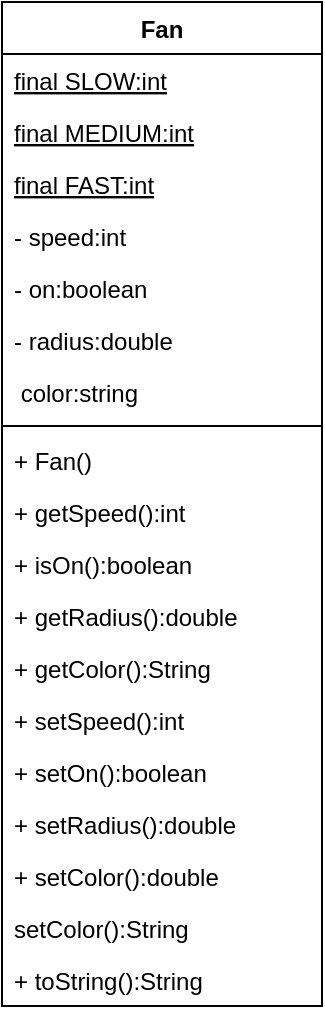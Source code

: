 <mxfile version="12.2.2" type="device" pages="1"><diagram name="Page-1" id="9f46799a-70d6-7492-0946-bef42562c5a5"><mxGraphModel dx="838" dy="480" grid="1" gridSize="10" guides="1" tooltips="1" connect="1" arrows="1" fold="1" page="1" pageScale="1" pageWidth="1100" pageHeight="850" background="#ffffff" math="0" shadow="0"><root><mxCell id="0"/><mxCell id="1" parent="0"/><mxCell id="Nlvmzzfe5_dehAegq2SX-1" value="Fan" style="swimlane;fontStyle=1;align=center;verticalAlign=top;childLayout=stackLayout;horizontal=1;startSize=26;horizontalStack=0;resizeParent=1;resizeParentMax=0;resizeLast=0;collapsible=1;marginBottom=0;" vertex="1" parent="1"><mxGeometry x="20" y="20" width="160" height="502" as="geometry"/></mxCell><mxCell id="Nlvmzzfe5_dehAegq2SX-6" value="final SLOW:int" style="text;strokeColor=none;fillColor=none;align=left;verticalAlign=top;spacingLeft=4;spacingRight=4;overflow=hidden;rotatable=0;points=[[0,0.5],[1,0.5]];portConstraint=eastwest;fontStyle=4" vertex="1" parent="Nlvmzzfe5_dehAegq2SX-1"><mxGeometry y="26" width="160" height="26" as="geometry"/></mxCell><mxCell id="Nlvmzzfe5_dehAegq2SX-12" value="final MEDIUM:int" style="text;strokeColor=none;fillColor=none;align=left;verticalAlign=top;spacingLeft=4;spacingRight=4;overflow=hidden;rotatable=0;points=[[0,0.5],[1,0.5]];portConstraint=eastwest;fontStyle=4" vertex="1" parent="Nlvmzzfe5_dehAegq2SX-1"><mxGeometry y="52" width="160" height="26" as="geometry"/></mxCell><mxCell id="Nlvmzzfe5_dehAegq2SX-11" value="final FAST:int&#10;" style="text;strokeColor=none;fillColor=none;align=left;verticalAlign=top;spacingLeft=4;spacingRight=4;overflow=hidden;rotatable=0;points=[[0,0.5],[1,0.5]];portConstraint=eastwest;fontStyle=4" vertex="1" parent="Nlvmzzfe5_dehAegq2SX-1"><mxGeometry y="78" width="160" height="26" as="geometry"/></mxCell><mxCell id="Nlvmzzfe5_dehAegq2SX-10" value="- speed:int" style="text;strokeColor=none;fillColor=none;align=left;verticalAlign=top;spacingLeft=4;spacingRight=4;overflow=hidden;rotatable=0;points=[[0,0.5],[1,0.5]];portConstraint=eastwest;" vertex="1" parent="Nlvmzzfe5_dehAegq2SX-1"><mxGeometry y="104" width="160" height="26" as="geometry"/></mxCell><mxCell id="Nlvmzzfe5_dehAegq2SX-9" value="- on:boolean" style="text;strokeColor=none;fillColor=none;align=left;verticalAlign=top;spacingLeft=4;spacingRight=4;overflow=hidden;rotatable=0;points=[[0,0.5],[1,0.5]];portConstraint=eastwest;" vertex="1" parent="Nlvmzzfe5_dehAegq2SX-1"><mxGeometry y="130" width="160" height="26" as="geometry"/></mxCell><mxCell id="Nlvmzzfe5_dehAegq2SX-20" value="- radius:double" style="text;strokeColor=none;fillColor=none;align=left;verticalAlign=top;spacingLeft=4;spacingRight=4;overflow=hidden;rotatable=0;points=[[0,0.5],[1,0.5]];portConstraint=eastwest;" vertex="1" parent="Nlvmzzfe5_dehAegq2SX-1"><mxGeometry y="156" width="160" height="26" as="geometry"/></mxCell><mxCell id="Nlvmzzfe5_dehAegq2SX-7" value=" color:string" style="text;strokeColor=none;fillColor=none;align=left;verticalAlign=top;spacingLeft=4;spacingRight=4;overflow=hidden;rotatable=0;points=[[0,0.5],[1,0.5]];portConstraint=eastwest;" vertex="1" parent="Nlvmzzfe5_dehAegq2SX-1"><mxGeometry y="182" width="160" height="26" as="geometry"/></mxCell><mxCell id="Nlvmzzfe5_dehAegq2SX-3" value="" style="line;strokeWidth=1;fillColor=none;align=left;verticalAlign=middle;spacingTop=-1;spacingLeft=3;spacingRight=3;rotatable=0;labelPosition=right;points=[];portConstraint=eastwest;" vertex="1" parent="Nlvmzzfe5_dehAegq2SX-1"><mxGeometry y="208" width="160" height="8" as="geometry"/></mxCell><mxCell id="Nlvmzzfe5_dehAegq2SX-4" value="+ Fan()" style="text;strokeColor=none;fillColor=none;align=left;verticalAlign=top;spacingLeft=4;spacingRight=4;overflow=hidden;rotatable=0;points=[[0,0.5],[1,0.5]];portConstraint=eastwest;" vertex="1" parent="Nlvmzzfe5_dehAegq2SX-1"><mxGeometry y="216" width="160" height="26" as="geometry"/></mxCell><mxCell id="Nlvmzzfe5_dehAegq2SX-13" value="+ getSpeed():int" style="text;strokeColor=none;fillColor=none;align=left;verticalAlign=top;spacingLeft=4;spacingRight=4;overflow=hidden;rotatable=0;points=[[0,0.5],[1,0.5]];portConstraint=eastwest;" vertex="1" parent="Nlvmzzfe5_dehAegq2SX-1"><mxGeometry y="242" width="160" height="26" as="geometry"/></mxCell><mxCell id="Nlvmzzfe5_dehAegq2SX-14" value="+ isOn():boolean" style="text;strokeColor=none;fillColor=none;align=left;verticalAlign=top;spacingLeft=4;spacingRight=4;overflow=hidden;rotatable=0;points=[[0,0.5],[1,0.5]];portConstraint=eastwest;" vertex="1" parent="Nlvmzzfe5_dehAegq2SX-1"><mxGeometry y="268" width="160" height="26" as="geometry"/></mxCell><mxCell id="Nlvmzzfe5_dehAegq2SX-15" value="+ getRadius():double" style="text;strokeColor=none;fillColor=none;align=left;verticalAlign=top;spacingLeft=4;spacingRight=4;overflow=hidden;rotatable=0;points=[[0,0.5],[1,0.5]];portConstraint=eastwest;" vertex="1" parent="Nlvmzzfe5_dehAegq2SX-1"><mxGeometry y="294" width="160" height="26" as="geometry"/></mxCell><mxCell id="Nlvmzzfe5_dehAegq2SX-16" value="+ getColor():String" style="text;strokeColor=none;fillColor=none;align=left;verticalAlign=top;spacingLeft=4;spacingRight=4;overflow=hidden;rotatable=0;points=[[0,0.5],[1,0.5]];portConstraint=eastwest;" vertex="1" parent="Nlvmzzfe5_dehAegq2SX-1"><mxGeometry y="320" width="160" height="26" as="geometry"/></mxCell><mxCell id="Nlvmzzfe5_dehAegq2SX-17" value="+ setSpeed():int" style="text;strokeColor=none;fillColor=none;align=left;verticalAlign=top;spacingLeft=4;spacingRight=4;overflow=hidden;rotatable=0;points=[[0,0.5],[1,0.5]];portConstraint=eastwest;" vertex="1" parent="Nlvmzzfe5_dehAegq2SX-1"><mxGeometry y="346" width="160" height="26" as="geometry"/></mxCell><mxCell id="Nlvmzzfe5_dehAegq2SX-18" value="+ setOn():boolean" style="text;strokeColor=none;fillColor=none;align=left;verticalAlign=top;spacingLeft=4;spacingRight=4;overflow=hidden;rotatable=0;points=[[0,0.5],[1,0.5]];portConstraint=eastwest;" vertex="1" parent="Nlvmzzfe5_dehAegq2SX-1"><mxGeometry y="372" width="160" height="26" as="geometry"/></mxCell><mxCell id="Nlvmzzfe5_dehAegq2SX-19" value="+ setRadius():double" style="text;strokeColor=none;fillColor=none;align=left;verticalAlign=top;spacingLeft=4;spacingRight=4;overflow=hidden;rotatable=0;points=[[0,0.5],[1,0.5]];portConstraint=eastwest;" vertex="1" parent="Nlvmzzfe5_dehAegq2SX-1"><mxGeometry y="398" width="160" height="26" as="geometry"/></mxCell><mxCell id="Nlvmzzfe5_dehAegq2SX-21" value="+ setColor():double" style="text;strokeColor=none;fillColor=none;align=left;verticalAlign=top;spacingLeft=4;spacingRight=4;overflow=hidden;rotatable=0;points=[[0,0.5],[1,0.5]];portConstraint=eastwest;" vertex="1" parent="Nlvmzzfe5_dehAegq2SX-1"><mxGeometry y="424" width="160" height="26" as="geometry"/></mxCell><mxCell id="Nlvmzzfe5_dehAegq2SX-22" value="setColor():String" style="text;strokeColor=none;fillColor=none;align=left;verticalAlign=top;spacingLeft=4;spacingRight=4;overflow=hidden;rotatable=0;points=[[0,0.5],[1,0.5]];portConstraint=eastwest;" vertex="1" parent="Nlvmzzfe5_dehAegq2SX-1"><mxGeometry y="450" width="160" height="26" as="geometry"/></mxCell><mxCell id="Nlvmzzfe5_dehAegq2SX-23" value="+ toString():String" style="text;strokeColor=none;fillColor=none;align=left;verticalAlign=top;spacingLeft=4;spacingRight=4;overflow=hidden;rotatable=0;points=[[0,0.5],[1,0.5]];portConstraint=eastwest;" vertex="1" parent="Nlvmzzfe5_dehAegq2SX-1"><mxGeometry y="476" width="160" height="26" as="geometry"/></mxCell></root></mxGraphModel></diagram></mxfile>